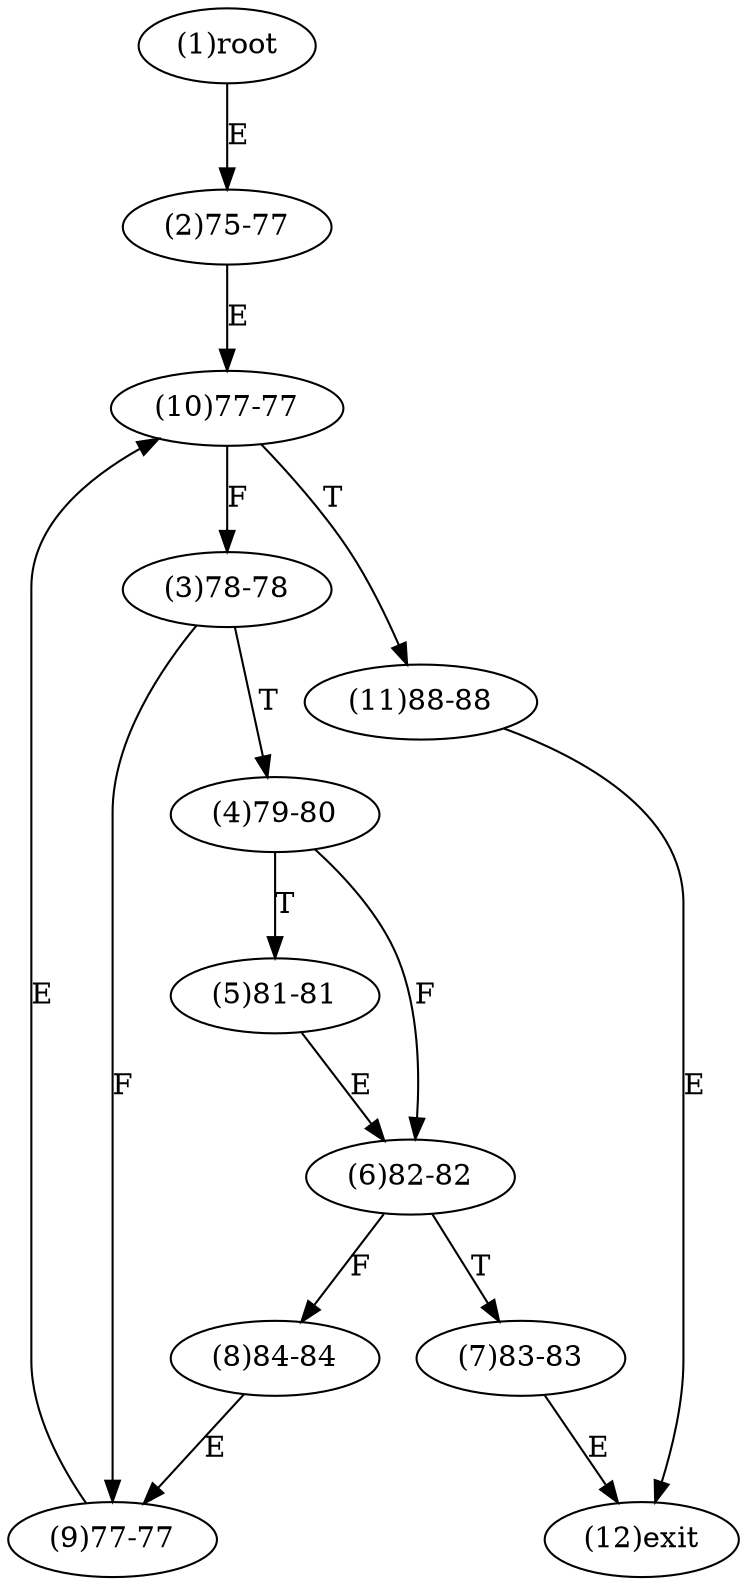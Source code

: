 digraph "" { 
1[ label="(1)root"];
2[ label="(2)75-77"];
3[ label="(3)78-78"];
4[ label="(4)79-80"];
5[ label="(5)81-81"];
6[ label="(6)82-82"];
7[ label="(7)83-83"];
8[ label="(8)84-84"];
9[ label="(9)77-77"];
10[ label="(10)77-77"];
11[ label="(11)88-88"];
12[ label="(12)exit"];
1->2[ label="E"];
2->10[ label="E"];
3->9[ label="F"];
3->4[ label="T"];
4->6[ label="F"];
4->5[ label="T"];
5->6[ label="E"];
6->8[ label="F"];
6->7[ label="T"];
7->12[ label="E"];
8->9[ label="E"];
9->10[ label="E"];
10->3[ label="F"];
10->11[ label="T"];
11->12[ label="E"];
}